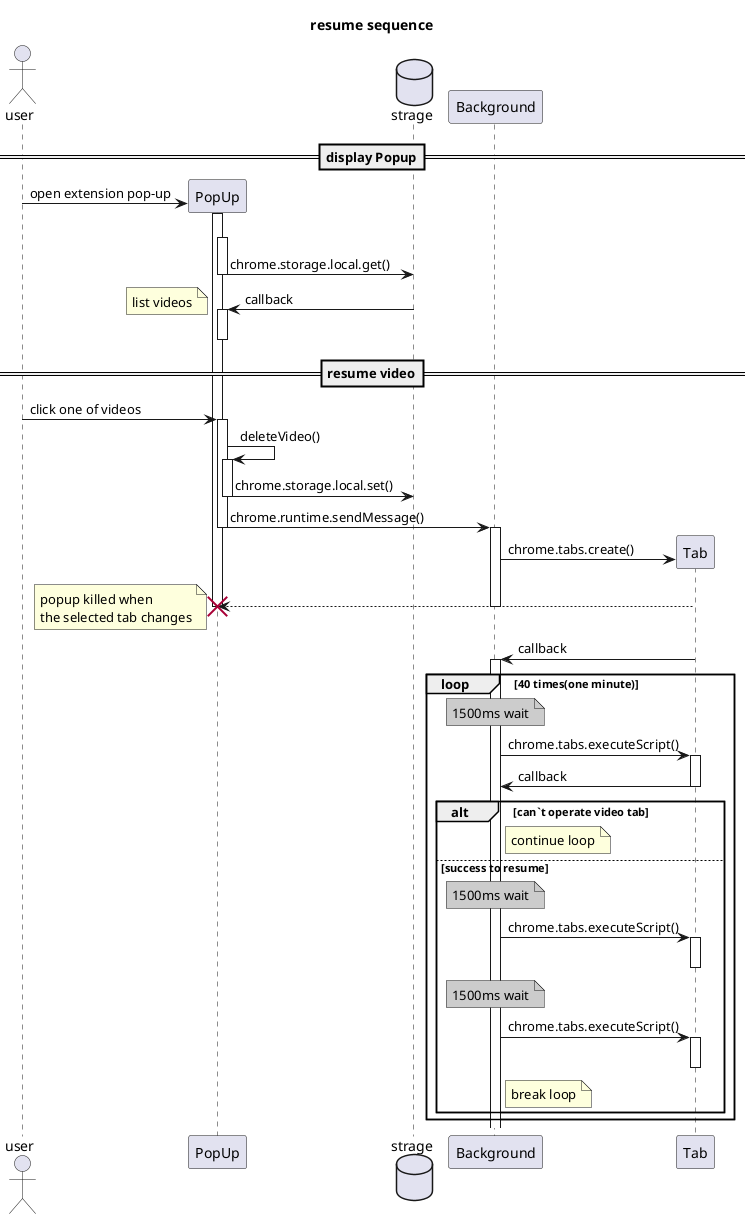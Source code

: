@startuml
title resume sequence
actor user as u
database strage as s order 15
participant PopUp as p order 0
participant Tab as c order 35
participant Background as b order 25

==display Popup==
u -> p**: open extension pop-up
activate p
p -[#transparent]->p:
activate p
p -> s: chrome.storage.local.get()
deactivate p
p <- s: callback
note left: list videos
activate p
deactivate p


==resume video==
u -> p: click one of videos
activate p
p -> p: deleteVideo()
activate p
p -> s: chrome.storage.local.set()
deactivate p
p -> b: chrome.runtime.sendMessage()
deactivate p
activate b

b -> c**: chrome.tabs.create()
c --> p: 
note left
 popup killed when 
 the selected tab changes
 end note
destroy p
deactivate b

b <- c: callback
activate b
loop 40 times(one minute)
    note over b #ccc: 1500ms wait
    
    b -> c: chrome.tabs.executeScript()
    activate c
    b <- c: callback
    deactivate c

    alt can`t operate video tab
        note right of b: continue loop

    else success to resume
    note over b #ccc: 1500ms wait
        b -> c: chrome.tabs.executeScript()
        activate c
        deactivate c
    note over b #ccc: 1500ms wait
        b -> c: chrome.tabs.executeScript()
        activate c
        deactivate c
        note right of b: break loop
        
    end
end

@enduml